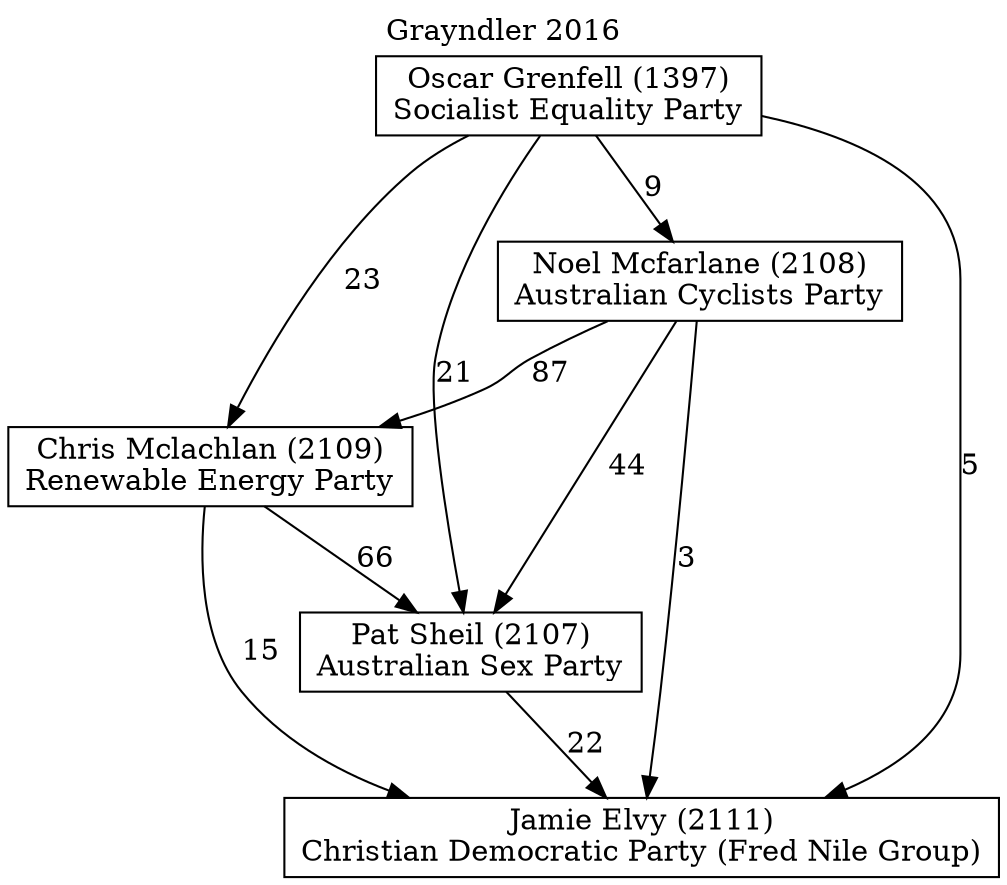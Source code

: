 // House preference flow
digraph "Jamie Elvy (2111)_Grayndler_2016" {
	graph [label="Grayndler 2016" labelloc=t mclimit=10]
	node [shape=box]
	"Chris Mclachlan (2109)" [label="Chris Mclachlan (2109)
Renewable Energy Party"]
	"Noel Mcfarlane (2108)" [label="Noel Mcfarlane (2108)
Australian Cyclists Party"]
	"Oscar Grenfell (1397)" [label="Oscar Grenfell (1397)
Socialist Equality Party"]
	"Jamie Elvy (2111)" [label="Jamie Elvy (2111)
Christian Democratic Party (Fred Nile Group)"]
	"Pat Sheil (2107)" [label="Pat Sheil (2107)
Australian Sex Party"]
	"Chris Mclachlan (2109)" -> "Jamie Elvy (2111)" [label=15]
	"Pat Sheil (2107)" -> "Jamie Elvy (2111)" [label=22]
	"Noel Mcfarlane (2108)" -> "Pat Sheil (2107)" [label=44]
	"Oscar Grenfell (1397)" -> "Noel Mcfarlane (2108)" [label=9]
	"Noel Mcfarlane (2108)" -> "Jamie Elvy (2111)" [label=3]
	"Noel Mcfarlane (2108)" -> "Chris Mclachlan (2109)" [label=87]
	"Oscar Grenfell (1397)" -> "Chris Mclachlan (2109)" [label=23]
	"Chris Mclachlan (2109)" -> "Pat Sheil (2107)" [label=66]
	"Oscar Grenfell (1397)" -> "Jamie Elvy (2111)" [label=5]
	"Oscar Grenfell (1397)" -> "Pat Sheil (2107)" [label=21]
}
